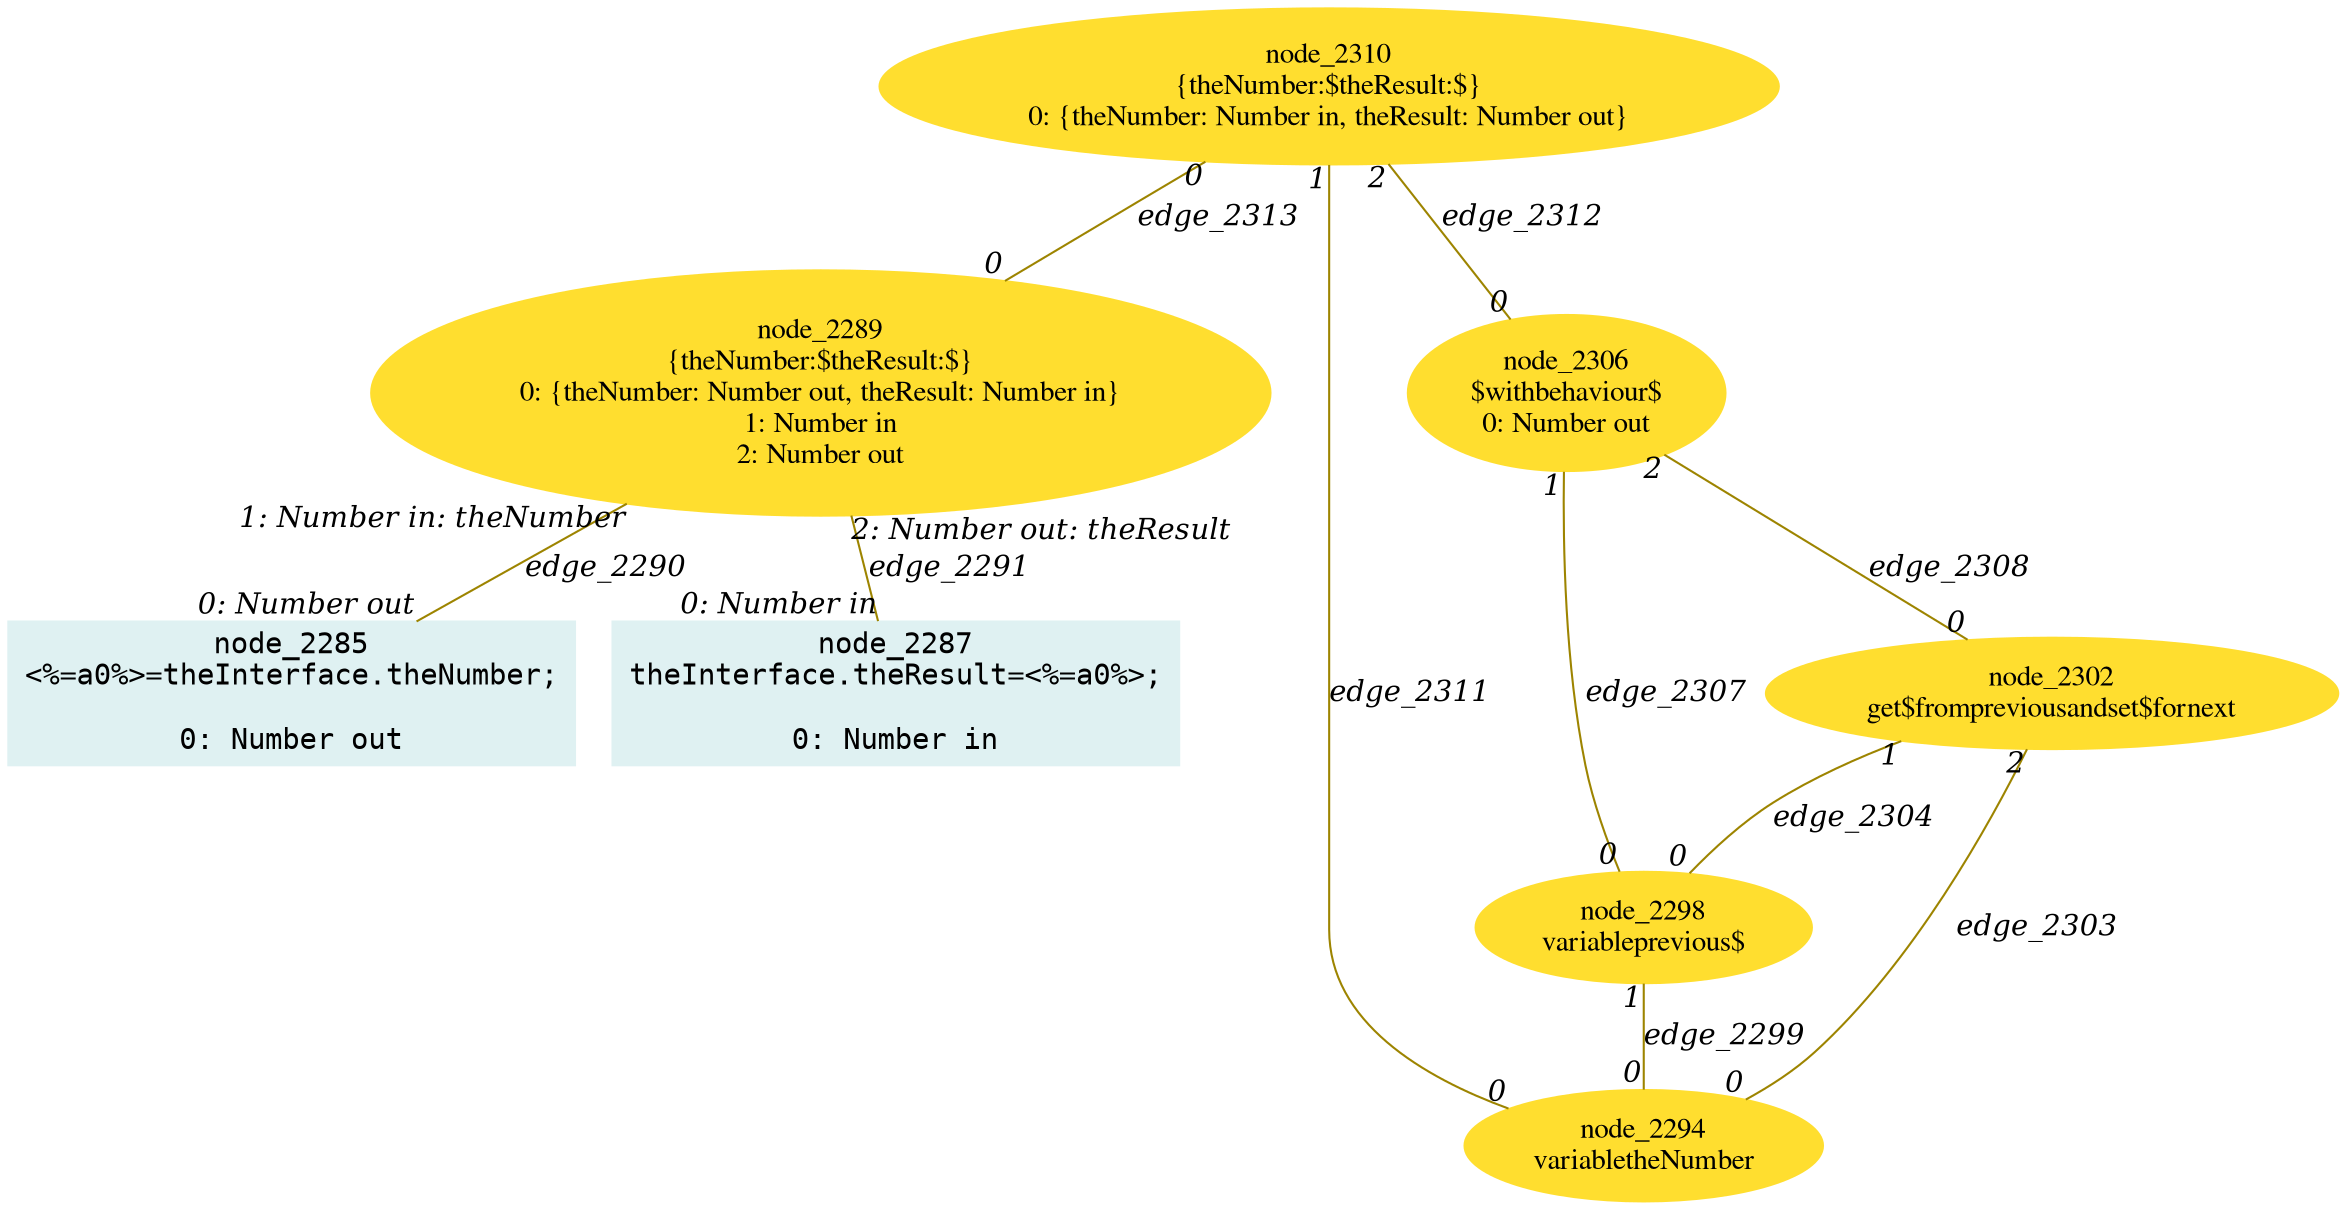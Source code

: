 digraph g{node_2285 [shape="box", style="filled", color="#dff1f2", fontname="Courier", label="node_2285
<%=a0%>=theInterface.theNumber;

0: Number out" ]
node_2287 [shape="box", style="filled", color="#dff1f2", fontname="Courier", label="node_2287
theInterface.theResult=<%=a0%>;

0: Number in" ]
node_2289 [shape="ellipse", style="filled", color="#ffde2f", fontname="Times", label="node_2289
{theNumber:$theResult:$}
0: {theNumber: Number out, theResult: Number in}
1: Number in
2: Number out" ]
node_2294 [shape="ellipse", style="filled", color="#ffde2f", fontname="Times", label="node_2294
variabletheNumber
" ]
node_2298 [shape="ellipse", style="filled", color="#ffde2f", fontname="Times", label="node_2298
variableprevious$
" ]
node_2302 [shape="ellipse", style="filled", color="#ffde2f", fontname="Times", label="node_2302
get$frompreviousandset$fornext
" ]
node_2306 [shape="ellipse", style="filled", color="#ffde2f", fontname="Times", label="node_2306
$withbehaviour$
0: Number out" ]
node_2310 [shape="ellipse", style="filled", color="#ffde2f", fontname="Times", label="node_2310
{theNumber:$theResult:$}
0: {theNumber: Number in, theResult: Number out}" ]
node_2289 -> node_2285 [dir=none, arrowHead=none, fontname="Times-Italic", arrowsize=1, color="#9d8400", label="edge_2290",  headlabel="0: Number out", taillabel="1: Number in: theNumber" ]
node_2289 -> node_2287 [dir=none, arrowHead=none, fontname="Times-Italic", arrowsize=1, color="#9d8400", label="edge_2291",  headlabel="0: Number in", taillabel="2: Number out: theResult" ]
node_2298 -> node_2294 [dir=none, arrowHead=none, fontname="Times-Italic", arrowsize=1, color="#9d8400", label="edge_2299",  headlabel="0", taillabel="1" ]
node_2302 -> node_2294 [dir=none, arrowHead=none, fontname="Times-Italic", arrowsize=1, color="#9d8400", label="edge_2303",  headlabel="0", taillabel="2" ]
node_2302 -> node_2298 [dir=none, arrowHead=none, fontname="Times-Italic", arrowsize=1, color="#9d8400", label="edge_2304",  headlabel="0", taillabel="1" ]
node_2306 -> node_2298 [dir=none, arrowHead=none, fontname="Times-Italic", arrowsize=1, color="#9d8400", label="edge_2307",  headlabel="0", taillabel="1" ]
node_2306 -> node_2302 [dir=none, arrowHead=none, fontname="Times-Italic", arrowsize=1, color="#9d8400", label="edge_2308",  headlabel="0", taillabel="2" ]
node_2310 -> node_2294 [dir=none, arrowHead=none, fontname="Times-Italic", arrowsize=1, color="#9d8400", label="edge_2311",  headlabel="0", taillabel="1" ]
node_2310 -> node_2306 [dir=none, arrowHead=none, fontname="Times-Italic", arrowsize=1, color="#9d8400", label="edge_2312",  headlabel="0", taillabel="2" ]
node_2310 -> node_2289 [dir=none, arrowHead=none, fontname="Times-Italic", arrowsize=1, color="#9d8400", label="edge_2313",  headlabel="0", taillabel="0" ]
}